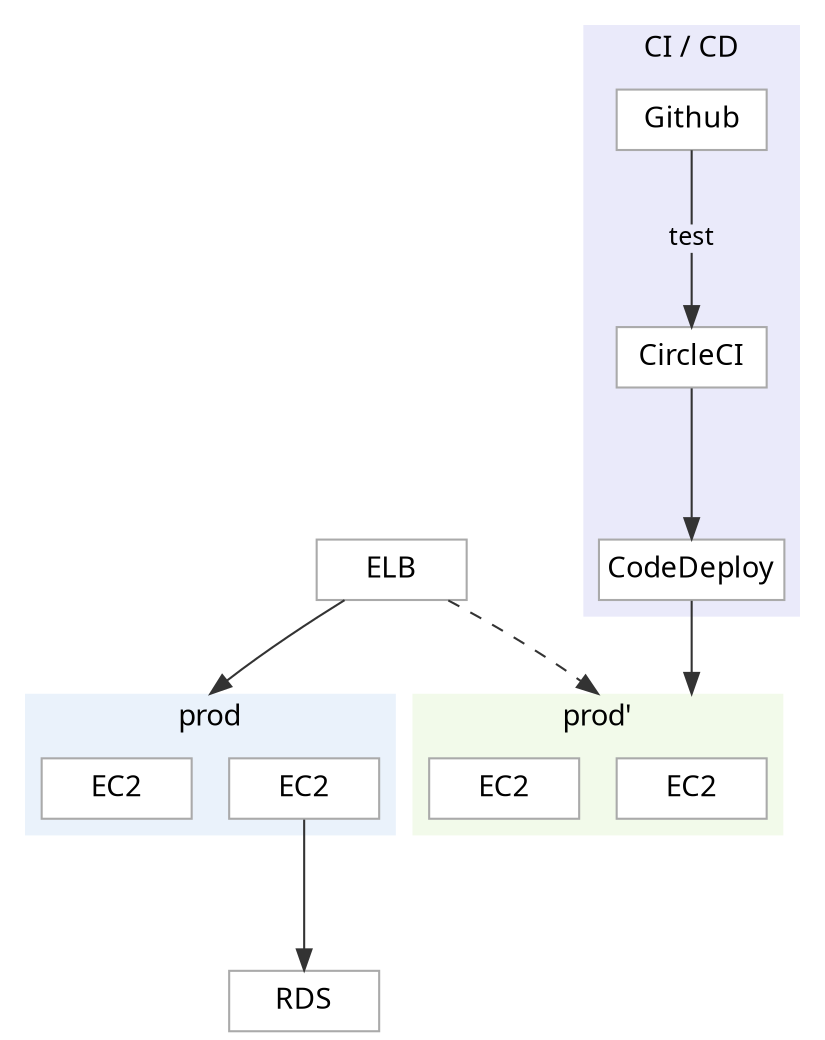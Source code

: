digraph G {
    edge [color="#333333" minlen=2]
    graph [rankdir=TD  compound=true fontname="Source Code Pro Light" splines=true dpi=144]
	node [
		shape=box width=1 height=0.4 margin=0.05 fontname="Source Code Pro Light"
		fillcolor="#ffffff" color="#aaaaaa" style="filled,solid"]

  subgraph cluster_0 {
    graph [color="#86acd3" style="filled,solid" penwidth=0 fillcolor="#eaf2fb"]
    
    a0 [label="EC2"] a1 [label="EC2"]
    label = "prod";
  }

  subgraph cluster_1 {
    graph [color="#86acd3" style="filled,solid" penwidth=0 fillcolor="#f2faea"]
    b0 [label="EC2"] b1 [label="EC2"] [constraint=false];
    label = "prod'";
  }

  subgraph cluster_2 {
    graph [style="filled,solid" penwidth=0 fillcolor="#eaeafa"]
    F1 [label="test" fontsize=12 penwidth=0 margin=0 width=0 height=0 fillcolor="transparent"];
    Github -> F1 [dir="none" minlen=1];
    F1 -> CircleCI [minlen=1];
    CircleCI -> CodeDeploy;
    label = "CI / CD";
  }
  
  CodeDeploy -> b0 [lhead=cluster_1];

  ELB -> a1 [lhead=cluster_0];
  ELB -> b0 [lhead=cluster_1 style="dashed"];

  a0 -> RDS;
}

